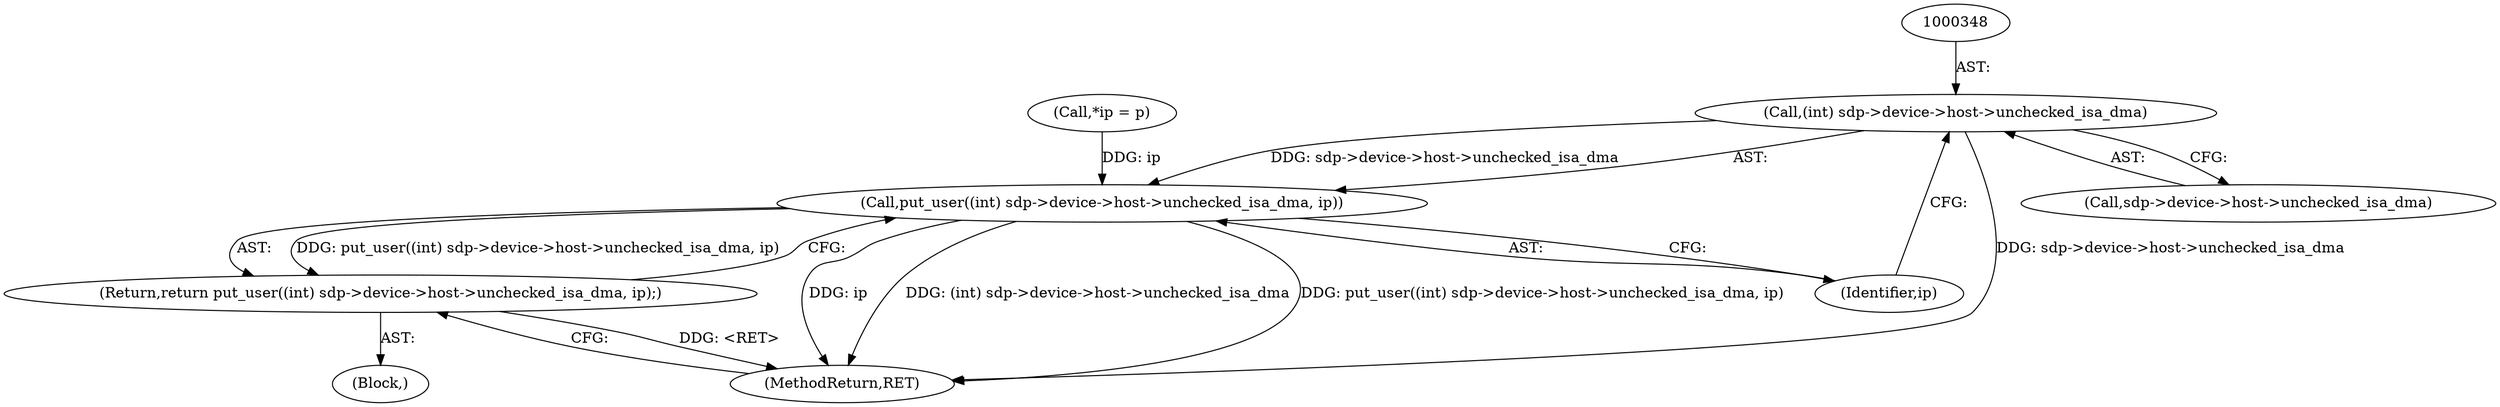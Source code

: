 digraph "0_linux_3e0097499839e0fe3af380410eababe5a47c4cf9_0@pointer" {
"1000347" [label="(Call,(int) sdp->device->host->unchecked_isa_dma)"];
"1000346" [label="(Call,put_user((int) sdp->device->host->unchecked_isa_dma, ip))"];
"1000345" [label="(Return,return put_user((int) sdp->device->host->unchecked_isa_dma, ip);)"];
"1000349" [label="(Call,sdp->device->host->unchecked_isa_dma)"];
"1000347" [label="(Call,(int) sdp->device->host->unchecked_isa_dma)"];
"1000167" [label="(Block,)"];
"1000118" [label="(Call,*ip = p)"];
"1001060" [label="(MethodReturn,RET)"];
"1000346" [label="(Call,put_user((int) sdp->device->host->unchecked_isa_dma, ip))"];
"1000345" [label="(Return,return put_user((int) sdp->device->host->unchecked_isa_dma, ip);)"];
"1000356" [label="(Identifier,ip)"];
"1000347" -> "1000346"  [label="AST: "];
"1000347" -> "1000349"  [label="CFG: "];
"1000348" -> "1000347"  [label="AST: "];
"1000349" -> "1000347"  [label="AST: "];
"1000356" -> "1000347"  [label="CFG: "];
"1000347" -> "1001060"  [label="DDG: sdp->device->host->unchecked_isa_dma"];
"1000347" -> "1000346"  [label="DDG: sdp->device->host->unchecked_isa_dma"];
"1000346" -> "1000345"  [label="AST: "];
"1000346" -> "1000356"  [label="CFG: "];
"1000356" -> "1000346"  [label="AST: "];
"1000345" -> "1000346"  [label="CFG: "];
"1000346" -> "1001060"  [label="DDG: ip"];
"1000346" -> "1001060"  [label="DDG: (int) sdp->device->host->unchecked_isa_dma"];
"1000346" -> "1001060"  [label="DDG: put_user((int) sdp->device->host->unchecked_isa_dma, ip)"];
"1000346" -> "1000345"  [label="DDG: put_user((int) sdp->device->host->unchecked_isa_dma, ip)"];
"1000118" -> "1000346"  [label="DDG: ip"];
"1000345" -> "1000167"  [label="AST: "];
"1001060" -> "1000345"  [label="CFG: "];
"1000345" -> "1001060"  [label="DDG: <RET>"];
}
